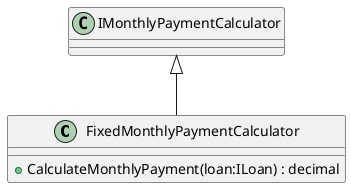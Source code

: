 @startuml
class FixedMonthlyPaymentCalculator {
    + CalculateMonthlyPayment(loan:ILoan) : decimal
}
IMonthlyPaymentCalculator <|-- FixedMonthlyPaymentCalculator
@enduml
